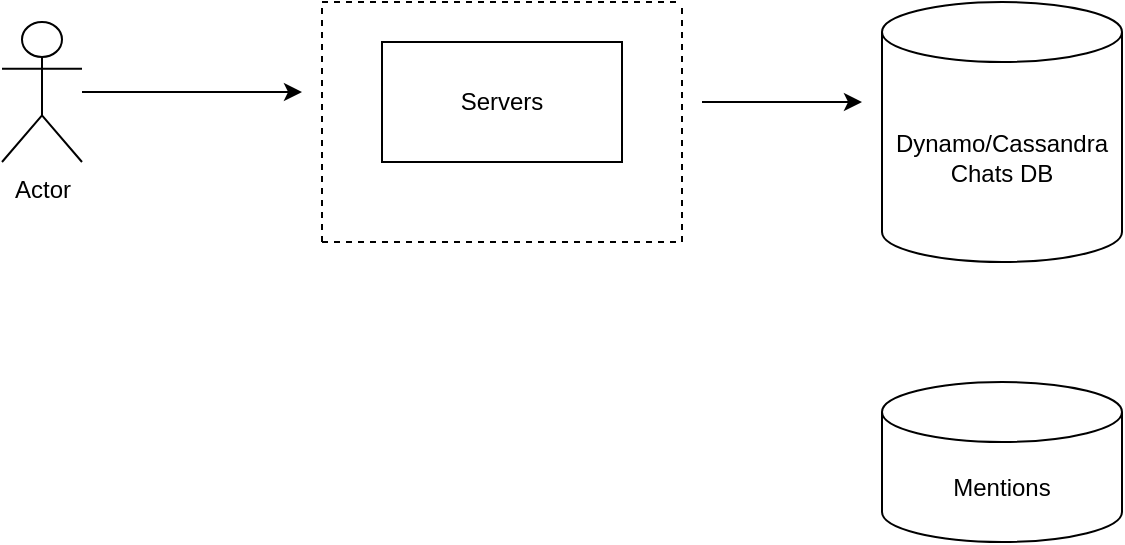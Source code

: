 <mxfile version="21.6.9" type="github">
  <diagram name="Page-1" id="szkGvh1vjGz0-dFAki4F">
    <mxGraphModel dx="954" dy="610" grid="1" gridSize="10" guides="1" tooltips="1" connect="1" arrows="1" fold="1" page="1" pageScale="1" pageWidth="827" pageHeight="1169" math="0" shadow="0">
      <root>
        <mxCell id="0" />
        <mxCell id="1" parent="0" />
        <mxCell id="E4ZW-qXPh4Vr8WQdp6nw-10" style="edgeStyle=orthogonalEdgeStyle;rounded=0;orthogonalLoop=1;jettySize=auto;html=1;" edge="1" parent="1" source="E4ZW-qXPh4Vr8WQdp6nw-1">
          <mxGeometry relative="1" as="geometry">
            <mxPoint x="270" y="125" as="targetPoint" />
          </mxGeometry>
        </mxCell>
        <mxCell id="E4ZW-qXPh4Vr8WQdp6nw-1" value="Actor" style="shape=umlActor;verticalLabelPosition=bottom;verticalAlign=top;html=1;outlineConnect=0;" vertex="1" parent="1">
          <mxGeometry x="120" y="90" width="40" height="70" as="geometry" />
        </mxCell>
        <mxCell id="E4ZW-qXPh4Vr8WQdp6nw-12" style="edgeStyle=orthogonalEdgeStyle;rounded=0;orthogonalLoop=1;jettySize=auto;html=1;" edge="1" parent="1">
          <mxGeometry relative="1" as="geometry">
            <mxPoint x="550" y="130" as="targetPoint" />
            <mxPoint x="470" y="130" as="sourcePoint" />
          </mxGeometry>
        </mxCell>
        <mxCell id="E4ZW-qXPh4Vr8WQdp6nw-5" value="Servers" style="rounded=0;whiteSpace=wrap;html=1;" vertex="1" parent="1">
          <mxGeometry x="310" y="100" width="120" height="60" as="geometry" />
        </mxCell>
        <mxCell id="E4ZW-qXPh4Vr8WQdp6nw-6" value="" style="endArrow=none;dashed=1;html=1;rounded=0;" edge="1" parent="1">
          <mxGeometry width="50" height="50" relative="1" as="geometry">
            <mxPoint x="280" y="80" as="sourcePoint" />
            <mxPoint x="460" y="80" as="targetPoint" />
          </mxGeometry>
        </mxCell>
        <mxCell id="E4ZW-qXPh4Vr8WQdp6nw-7" value="" style="endArrow=none;dashed=1;html=1;rounded=0;" edge="1" parent="1">
          <mxGeometry width="50" height="50" relative="1" as="geometry">
            <mxPoint x="280" y="200" as="sourcePoint" />
            <mxPoint x="280" y="80" as="targetPoint" />
          </mxGeometry>
        </mxCell>
        <mxCell id="E4ZW-qXPh4Vr8WQdp6nw-8" value="" style="endArrow=none;dashed=1;html=1;rounded=0;" edge="1" parent="1">
          <mxGeometry width="50" height="50" relative="1" as="geometry">
            <mxPoint x="280" y="200" as="sourcePoint" />
            <mxPoint x="460" y="200" as="targetPoint" />
          </mxGeometry>
        </mxCell>
        <mxCell id="E4ZW-qXPh4Vr8WQdp6nw-9" value="" style="endArrow=none;dashed=1;html=1;rounded=0;" edge="1" parent="1">
          <mxGeometry width="50" height="50" relative="1" as="geometry">
            <mxPoint x="460" y="200" as="sourcePoint" />
            <mxPoint x="460" y="80" as="targetPoint" />
          </mxGeometry>
        </mxCell>
        <mxCell id="E4ZW-qXPh4Vr8WQdp6nw-11" value="Dynamo/Cassandra&lt;br&gt;Chats DB" style="shape=cylinder3;whiteSpace=wrap;html=1;boundedLbl=1;backgroundOutline=1;size=15;" vertex="1" parent="1">
          <mxGeometry x="560" y="80" width="120" height="130" as="geometry" />
        </mxCell>
        <mxCell id="E4ZW-qXPh4Vr8WQdp6nw-14" value="Mentions" style="shape=cylinder3;whiteSpace=wrap;html=1;boundedLbl=1;backgroundOutline=1;size=15;" vertex="1" parent="1">
          <mxGeometry x="560" y="270" width="120" height="80" as="geometry" />
        </mxCell>
      </root>
    </mxGraphModel>
  </diagram>
</mxfile>
